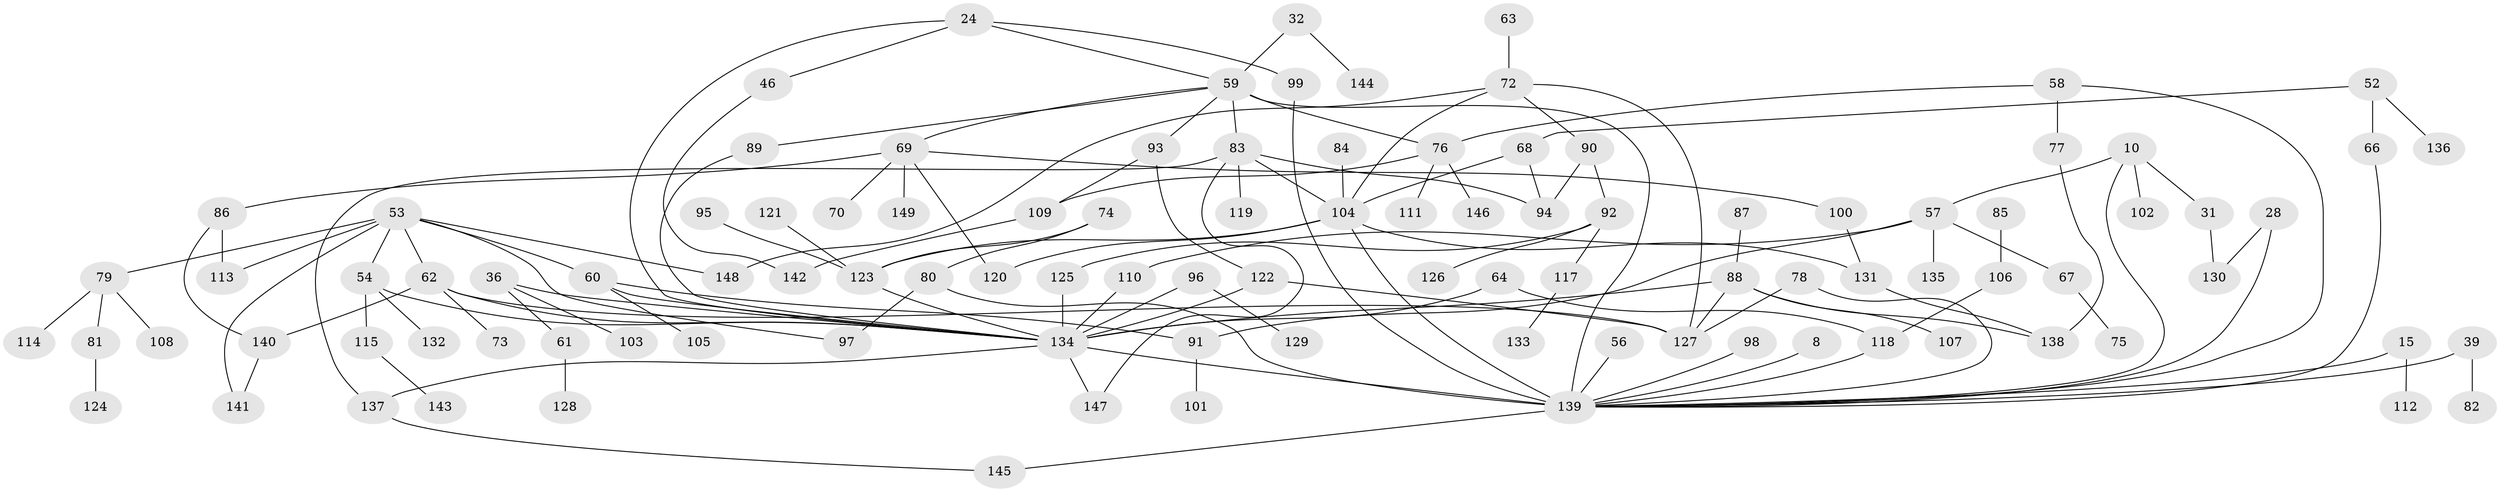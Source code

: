 // original degree distribution, {5: 0.0738255033557047, 9: 0.006711409395973154, 4: 0.10067114093959731, 7: 0.006711409395973154, 6: 0.013422818791946308, 10: 0.006711409395973154, 1: 0.2550335570469799, 2: 0.3221476510067114, 8: 0.006711409395973154, 3: 0.2080536912751678}
// Generated by graph-tools (version 1.1) at 2025/45/03/04/25 21:45:15]
// undirected, 104 vertices, 139 edges
graph export_dot {
graph [start="1"]
  node [color=gray90,style=filled];
  8;
  10;
  15;
  24;
  28;
  31;
  32;
  36 [super="+22"];
  39;
  46;
  52;
  53 [super="+33"];
  54;
  56;
  57 [super="+23"];
  58 [super="+19"];
  59 [super="+12+3+49"];
  60 [super="+18"];
  61;
  62 [super="+26"];
  63;
  64;
  66 [super="+37"];
  67;
  68;
  69 [super="+29+43"];
  70;
  72 [super="+50+41"];
  73;
  74;
  75;
  76 [super="+65"];
  77;
  78;
  79;
  80;
  81;
  82;
  83;
  84;
  85;
  86;
  87;
  88 [super="+14"];
  89;
  90;
  91;
  92;
  93;
  94;
  95;
  96;
  97;
  98;
  99;
  100;
  101;
  102;
  103;
  104 [super="+21+55"];
  105;
  106 [super="+25"];
  107;
  108;
  109;
  110;
  111;
  112;
  113;
  114;
  115;
  117;
  118 [super="+34"];
  119;
  120;
  121;
  122;
  123 [super="+71"];
  124;
  125;
  126;
  127 [super="+47"];
  128;
  129;
  130;
  131 [super="+51"];
  132;
  133;
  134 [super="+13+42"];
  135;
  136;
  137 [super="+45"];
  138 [super="+35+38"];
  139 [super="+2+16+116"];
  140;
  141;
  142;
  143;
  144;
  145;
  146;
  147;
  148;
  149;
  8 -- 139;
  10 -- 31;
  10 -- 102;
  10 -- 139;
  10 -- 57;
  15 -- 112;
  15 -- 139;
  24 -- 46;
  24 -- 99;
  24 -- 59;
  24 -- 134;
  28 -- 130;
  28 -- 139;
  31 -- 130;
  32 -- 144;
  32 -- 59;
  36 -- 103;
  36 -- 134 [weight=2];
  36 -- 61;
  39 -- 82;
  39 -- 139;
  46 -- 142;
  52 -- 136;
  52 -- 68;
  52 -- 66;
  53 -- 54;
  53 -- 79;
  53 -- 113;
  53 -- 97;
  53 -- 148;
  53 -- 60;
  53 -- 141;
  53 -- 62;
  54 -- 115;
  54 -- 132;
  54 -- 134;
  56 -- 139;
  57 -- 67;
  57 -- 135;
  57 -- 91;
  57 -- 110;
  58 -- 77;
  58 -- 139;
  58 -- 76;
  59 -- 89;
  59 -- 83;
  59 -- 93;
  59 -- 139 [weight=3];
  59 -- 76 [weight=2];
  59 -- 69;
  60 -- 91;
  60 -- 105;
  60 -- 134;
  61 -- 128;
  62 -- 73;
  62 -- 134;
  62 -- 140;
  62 -- 127;
  63 -- 72;
  64 -- 118;
  64 -- 134;
  66 -- 139;
  67 -- 75;
  68 -- 94;
  68 -- 104;
  69 -- 70;
  69 -- 120;
  69 -- 149;
  69 -- 100;
  69 -- 86;
  72 -- 90;
  72 -- 148;
  72 -- 127;
  72 -- 104;
  74 -- 80;
  74 -- 123;
  76 -- 111;
  76 -- 146;
  76 -- 109;
  77 -- 138;
  78 -- 139;
  78 -- 127;
  79 -- 81;
  79 -- 108;
  79 -- 114;
  80 -- 97;
  80 -- 139;
  81 -- 124;
  83 -- 119;
  83 -- 147;
  83 -- 94;
  83 -- 137;
  83 -- 104;
  84 -- 104;
  85 -- 106;
  86 -- 113;
  86 -- 140;
  87 -- 88;
  88 -- 107;
  88 -- 134;
  88 -- 138;
  88 -- 127;
  89 -- 134;
  90 -- 92;
  90 -- 94;
  91 -- 101;
  92 -- 117;
  92 -- 126;
  92 -- 125;
  93 -- 109;
  93 -- 122;
  95 -- 123;
  96 -- 129;
  96 -- 134;
  98 -- 139;
  99 -- 139;
  100 -- 131;
  104 -- 139 [weight=3];
  104 -- 123;
  104 -- 131;
  104 -- 120;
  106 -- 118;
  109 -- 142;
  110 -- 134;
  115 -- 143;
  117 -- 133;
  118 -- 139;
  121 -- 123;
  122 -- 134;
  122 -- 127;
  123 -- 134 [weight=2];
  125 -- 134;
  131 -- 138;
  134 -- 147;
  134 -- 139 [weight=4];
  134 -- 137;
  137 -- 145;
  139 -- 145;
  140 -- 141;
}
